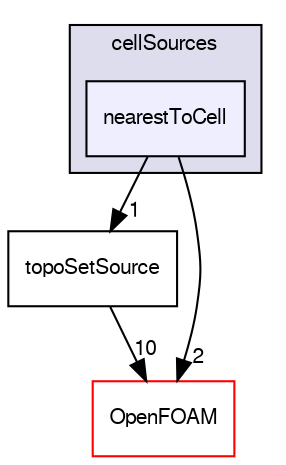 digraph "src/meshTools/sets/cellSources/nearestToCell" {
  bgcolor=transparent;
  compound=true
  node [ fontsize="10", fontname="FreeSans"];
  edge [ labelfontsize="10", labelfontname="FreeSans"];
  subgraph clusterdir_fc621d78dcee889743a7b51abdefc9d7 {
    graph [ bgcolor="#ddddee", pencolor="black", label="cellSources" fontname="FreeSans", fontsize="10", URL="dir_fc621d78dcee889743a7b51abdefc9d7.html"]
  dir_42d71e0c9f49e819a24731b32af3a928 [shape=box, label="nearestToCell", style="filled", fillcolor="#eeeeff", pencolor="black", URL="dir_42d71e0c9f49e819a24731b32af3a928.html"];
  }
  dir_ffdc7a49b4414cf981ba8f0aa91f3c24 [shape=box label="topoSetSource" URL="dir_ffdc7a49b4414cf981ba8f0aa91f3c24.html"];
  dir_c5473ff19b20e6ec4dfe5c310b3778a8 [shape=box label="OpenFOAM" color="red" URL="dir_c5473ff19b20e6ec4dfe5c310b3778a8.html"];
  dir_ffdc7a49b4414cf981ba8f0aa91f3c24->dir_c5473ff19b20e6ec4dfe5c310b3778a8 [headlabel="10", labeldistance=1.5 headhref="dir_001701_001732.html"];
  dir_42d71e0c9f49e819a24731b32af3a928->dir_ffdc7a49b4414cf981ba8f0aa91f3c24 [headlabel="1", labeldistance=1.5 headhref="dir_001660_001701.html"];
  dir_42d71e0c9f49e819a24731b32af3a928->dir_c5473ff19b20e6ec4dfe5c310b3778a8 [headlabel="2", labeldistance=1.5 headhref="dir_001660_001732.html"];
}
